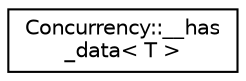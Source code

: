 digraph "Graphical Class Hierarchy"
{
  edge [fontname="Helvetica",fontsize="10",labelfontname="Helvetica",labelfontsize="10"];
  node [fontname="Helvetica",fontsize="10",shape=record];
  rankdir="LR";
  Node1 [label="Concurrency::__has\l_data\< T \>",height=0.2,width=0.4,color="black", fillcolor="white", style="filled",URL="$structConcurrency_1_1____has__data.html"];
}
